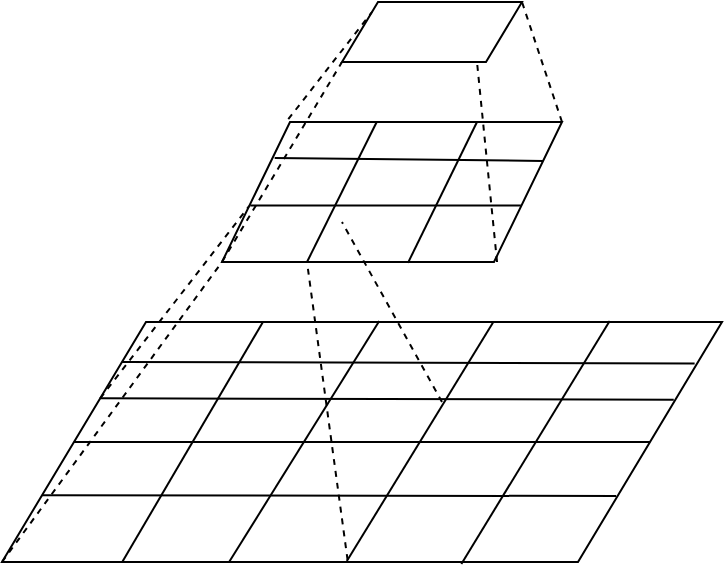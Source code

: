 <mxfile version="12.5.1" type="github">
  <diagram id="K4Y9c60m_IYphAShx8Kb" name="Page-1">
    <mxGraphModel dx="513" dy="390" grid="1" gridSize="10" guides="1" tooltips="1" connect="1" arrows="1" fold="1" page="1" pageScale="1" pageWidth="827" pageHeight="1169" math="0" shadow="0">
      <root>
        <mxCell id="0"/>
        <mxCell id="1" parent="0"/>
        <mxCell id="5LLZDGen6Ay4yeSeS8v1-1" value="" style="shape=parallelogram;perimeter=parallelogramPerimeter;whiteSpace=wrap;html=1;" vertex="1" parent="1">
          <mxGeometry x="110" y="320" width="360" height="120" as="geometry"/>
        </mxCell>
        <mxCell id="5LLZDGen6Ay4yeSeS8v1-6" value="" style="endArrow=none;html=1;exitX=0;exitY=0.25;exitDx=0;exitDy=0;entryX=0.933;entryY=0.324;entryDx=0;entryDy=0;entryPerimeter=0;" edge="1" parent="1" source="5LLZDGen6Ay4yeSeS8v1-1" target="5LLZDGen6Ay4yeSeS8v1-1">
          <mxGeometry width="50" height="50" relative="1" as="geometry">
            <mxPoint x="20" y="230" as="sourcePoint"/>
            <mxPoint x="310" y="96" as="targetPoint"/>
          </mxGeometry>
        </mxCell>
        <mxCell id="5LLZDGen6Ay4yeSeS8v1-9" value="" style="endArrow=none;html=1;entryX=0;entryY=0;entryDx=0;entryDy=0;exitX=0.962;exitY=0.173;exitDx=0;exitDy=0;exitPerimeter=0;" edge="1" parent="1" source="5LLZDGen6Ay4yeSeS8v1-1" target="5LLZDGen6Ay4yeSeS8v1-1">
          <mxGeometry width="50" height="50" relative="1" as="geometry">
            <mxPoint x="324" y="42" as="sourcePoint"/>
            <mxPoint x="60" y="190" as="targetPoint"/>
          </mxGeometry>
        </mxCell>
        <mxCell id="5LLZDGen6Ay4yeSeS8v1-10" value="" style="endArrow=none;html=1;entryX=0;entryY=0.5;entryDx=0;entryDy=0;exitX=1;exitY=0.5;exitDx=0;exitDy=0;" edge="1" parent="1" source="5LLZDGen6Ay4yeSeS8v1-1" target="5LLZDGen6Ay4yeSeS8v1-1">
          <mxGeometry width="50" height="50" relative="1" as="geometry">
            <mxPoint x="290" y="123" as="sourcePoint"/>
            <mxPoint x="62.02" y="51.99" as="targetPoint"/>
          </mxGeometry>
        </mxCell>
        <mxCell id="5LLZDGen6Ay4yeSeS8v1-11" value="" style="endArrow=none;html=1;entryX=0;entryY=0.75;entryDx=0;entryDy=0;exitX=0.853;exitY=0.725;exitDx=0;exitDy=0;exitPerimeter=0;" edge="1" parent="1" source="5LLZDGen6Ay4yeSeS8v1-1" target="5LLZDGen6Ay4yeSeS8v1-1">
          <mxGeometry width="50" height="50" relative="1" as="geometry">
            <mxPoint x="316" y="95" as="sourcePoint"/>
            <mxPoint x="44" y="95" as="targetPoint"/>
          </mxGeometry>
        </mxCell>
        <mxCell id="5LLZDGen6Ay4yeSeS8v1-12" value="" style="endArrow=none;html=1;entryX=0.362;entryY=0.002;entryDx=0;entryDy=0;entryPerimeter=0;exitX=0.167;exitY=1;exitDx=0;exitDy=0;exitPerimeter=0;" edge="1" parent="1" source="5LLZDGen6Ay4yeSeS8v1-1" target="5LLZDGen6Ay4yeSeS8v1-1">
          <mxGeometry width="50" height="50" relative="1" as="geometry">
            <mxPoint x="54" y="211" as="sourcePoint"/>
            <mxPoint x="270" y="230" as="targetPoint"/>
          </mxGeometry>
        </mxCell>
        <mxCell id="5LLZDGen6Ay4yeSeS8v1-14" value="" style="endArrow=none;html=1;exitX=0.315;exitY=1.002;exitDx=0;exitDy=0;exitPerimeter=0;entryX=0.524;entryY=-0.004;entryDx=0;entryDy=0;entryPerimeter=0;" edge="1" parent="1" source="5LLZDGen6Ay4yeSeS8v1-1" target="5LLZDGen6Ay4yeSeS8v1-1">
          <mxGeometry width="50" height="50" relative="1" as="geometry">
            <mxPoint x="136" y="200" as="sourcePoint"/>
            <mxPoint x="190" y="40" as="targetPoint"/>
          </mxGeometry>
        </mxCell>
        <mxCell id="5LLZDGen6Ay4yeSeS8v1-15" value="" style="endArrow=none;html=1;entryX=0.682;entryY=0.002;entryDx=0;entryDy=0;exitX=0.479;exitY=0.996;exitDx=0;exitDy=0;exitPerimeter=0;entryPerimeter=0;" edge="1" parent="1" source="5LLZDGen6Ay4yeSeS8v1-1" target="5LLZDGen6Ay4yeSeS8v1-1">
          <mxGeometry width="50" height="50" relative="1" as="geometry">
            <mxPoint x="203" y="213" as="sourcePoint"/>
            <mxPoint x="200.06" y="48.98" as="targetPoint"/>
          </mxGeometry>
        </mxCell>
        <mxCell id="5LLZDGen6Ay4yeSeS8v1-16" value="" style="endArrow=none;html=1;entryX=0.844;entryY=-0.004;entryDx=0;entryDy=0;exitX=0.638;exitY=1.008;exitDx=0;exitDy=0;exitPerimeter=0;entryPerimeter=0;" edge="1" parent="1" source="5LLZDGen6Ay4yeSeS8v1-1" target="5LLZDGen6Ay4yeSeS8v1-1">
          <mxGeometry width="50" height="50" relative="1" as="geometry">
            <mxPoint x="172.86" y="219.32" as="sourcePoint"/>
            <mxPoint x="279.96" y="51.02" as="targetPoint"/>
          </mxGeometry>
        </mxCell>
        <mxCell id="5LLZDGen6Ay4yeSeS8v1-17" value="" style="shape=parallelogram;perimeter=parallelogramPerimeter;whiteSpace=wrap;html=1;" vertex="1" parent="1">
          <mxGeometry x="220" y="220" width="170" height="70" as="geometry"/>
        </mxCell>
        <mxCell id="5LLZDGen6Ay4yeSeS8v1-18" value="" style="endArrow=none;html=1;entryX=0.25;entryY=1;entryDx=0;entryDy=0;exitX=0.455;exitY=0;exitDx=0;exitDy=0;exitPerimeter=0;" edge="1" parent="1" source="5LLZDGen6Ay4yeSeS8v1-17" target="5LLZDGen6Ay4yeSeS8v1-17">
          <mxGeometry width="50" height="50" relative="1" as="geometry">
            <mxPoint x="150" y="180" as="sourcePoint"/>
            <mxPoint x="240" y="130" as="targetPoint"/>
          </mxGeometry>
        </mxCell>
        <mxCell id="5LLZDGen6Ay4yeSeS8v1-19" value="" style="endArrow=none;html=1;entryX=0.547;entryY=1.006;entryDx=0;entryDy=0;entryPerimeter=0;exitX=0.75;exitY=0;exitDx=0;exitDy=0;" edge="1" parent="1" source="5LLZDGen6Ay4yeSeS8v1-17" target="5LLZDGen6Ay4yeSeS8v1-17">
          <mxGeometry width="50" height="50" relative="1" as="geometry">
            <mxPoint x="227.84" y="10.33" as="sourcePoint"/>
            <mxPoint x="190" y="120.0" as="targetPoint"/>
          </mxGeometry>
        </mxCell>
        <mxCell id="5LLZDGen6Ay4yeSeS8v1-20" value="" style="endArrow=none;html=1;entryX=1;entryY=0.25;entryDx=0;entryDy=0;exitX=0.155;exitY=0.258;exitDx=0;exitDy=0;exitPerimeter=0;" edge="1" parent="1" source="5LLZDGen6Ay4yeSeS8v1-17" target="5LLZDGen6Ay4yeSeS8v1-17">
          <mxGeometry width="50" height="50" relative="1" as="geometry">
            <mxPoint x="252" y="211" as="sourcePoint"/>
            <mxPoint x="200.34" y="130.66" as="targetPoint"/>
          </mxGeometry>
        </mxCell>
        <mxCell id="5LLZDGen6Ay4yeSeS8v1-21" value="" style="endArrow=none;html=1;exitX=0.083;exitY=0.597;exitDx=0;exitDy=0;exitPerimeter=0;entryX=0.879;entryY=0.597;entryDx=0;entryDy=0;entryPerimeter=0;" edge="1" parent="1" source="5LLZDGen6Ay4yeSeS8v1-17" target="5LLZDGen6Ay4yeSeS8v1-17">
          <mxGeometry width="50" height="50" relative="1" as="geometry">
            <mxPoint x="112.34" y="48.71" as="sourcePoint"/>
            <mxPoint x="261" y="78" as="targetPoint"/>
          </mxGeometry>
        </mxCell>
        <mxCell id="5LLZDGen6Ay4yeSeS8v1-22" value="" style="endArrow=none;dashed=1;html=1;entryX=0.08;entryY=0.6;entryDx=0;entryDy=0;entryPerimeter=0;exitX=0;exitY=0.25;exitDx=0;exitDy=0;" edge="1" parent="1" source="5LLZDGen6Ay4yeSeS8v1-1" target="5LLZDGen6Ay4yeSeS8v1-17">
          <mxGeometry width="50" height="50" relative="1" as="geometry">
            <mxPoint x="110" y="510" as="sourcePoint"/>
            <mxPoint x="160" y="460" as="targetPoint"/>
          </mxGeometry>
        </mxCell>
        <mxCell id="5LLZDGen6Ay4yeSeS8v1-23" value="" style="endArrow=none;dashed=1;html=1;entryX=0;entryY=1;entryDx=0;entryDy=0;exitX=0;exitY=1;exitDx=0;exitDy=0;" edge="1" parent="1" source="5LLZDGen6Ay4yeSeS8v1-1" target="5LLZDGen6Ay4yeSeS8v1-17">
          <mxGeometry width="50" height="50" relative="1" as="geometry">
            <mxPoint x="169.091" y="368.182" as="sourcePoint"/>
            <mxPoint x="243.6" y="272" as="targetPoint"/>
          </mxGeometry>
        </mxCell>
        <mxCell id="5LLZDGen6Ay4yeSeS8v1-24" value="" style="endArrow=none;dashed=1;html=1;entryX=0.25;entryY=1;entryDx=0;entryDy=0;exitX=0.48;exitY=0.992;exitDx=0;exitDy=0;exitPerimeter=0;" edge="1" parent="1" source="5LLZDGen6Ay4yeSeS8v1-1" target="5LLZDGen6Ay4yeSeS8v1-17">
          <mxGeometry width="50" height="50" relative="1" as="geometry">
            <mxPoint x="179.091" y="378.182" as="sourcePoint"/>
            <mxPoint x="253.6" y="282" as="targetPoint"/>
          </mxGeometry>
        </mxCell>
        <mxCell id="5LLZDGen6Ay4yeSeS8v1-25" value="" style="endArrow=none;dashed=1;html=1;" edge="1" parent="1">
          <mxGeometry width="50" height="50" relative="1" as="geometry">
            <mxPoint x="330" y="360" as="sourcePoint"/>
            <mxPoint x="280" y="270" as="targetPoint"/>
          </mxGeometry>
        </mxCell>
        <mxCell id="5LLZDGen6Ay4yeSeS8v1-26" value="" style="shape=parallelogram;perimeter=parallelogramPerimeter;whiteSpace=wrap;html=1;" vertex="1" parent="1">
          <mxGeometry x="280" y="160" width="90" height="30" as="geometry"/>
        </mxCell>
        <mxCell id="5LLZDGen6Ay4yeSeS8v1-27" value="" style="endArrow=none;dashed=1;html=1;entryX=0;entryY=1;entryDx=0;entryDy=0;" edge="1" parent="1" target="5LLZDGen6Ay4yeSeS8v1-26">
          <mxGeometry width="50" height="50" relative="1" as="geometry">
            <mxPoint x="220" y="290" as="sourcePoint"/>
            <mxPoint x="160" y="460" as="targetPoint"/>
          </mxGeometry>
        </mxCell>
        <mxCell id="5LLZDGen6Ay4yeSeS8v1-28" value="" style="endArrow=none;dashed=1;html=1;entryX=0.75;entryY=1;entryDx=0;entryDy=0;exitX=0.809;exitY=1;exitDx=0;exitDy=0;exitPerimeter=0;" edge="1" parent="1" source="5LLZDGen6Ay4yeSeS8v1-17" target="5LLZDGen6Ay4yeSeS8v1-26">
          <mxGeometry width="50" height="50" relative="1" as="geometry">
            <mxPoint x="358" y="280" as="sourcePoint"/>
            <mxPoint x="160" y="460" as="targetPoint"/>
          </mxGeometry>
        </mxCell>
        <mxCell id="5LLZDGen6Ay4yeSeS8v1-29" value="" style="endArrow=none;dashed=1;html=1;entryX=0;entryY=0;entryDx=0;entryDy=0;exitX=0.195;exitY=-0.02;exitDx=0;exitDy=0;exitPerimeter=0;" edge="1" parent="1" source="5LLZDGen6Ay4yeSeS8v1-17" target="5LLZDGen6Ay4yeSeS8v1-26">
          <mxGeometry width="50" height="50" relative="1" as="geometry">
            <mxPoint x="110" y="510" as="sourcePoint"/>
            <mxPoint x="160" y="460" as="targetPoint"/>
          </mxGeometry>
        </mxCell>
        <mxCell id="5LLZDGen6Ay4yeSeS8v1-30" value="" style="endArrow=none;dashed=1;html=1;entryX=1;entryY=0;entryDx=0;entryDy=0;exitX=1;exitY=0;exitDx=0;exitDy=0;" edge="1" parent="1" source="5LLZDGen6Ay4yeSeS8v1-17" target="5LLZDGen6Ay4yeSeS8v1-26">
          <mxGeometry width="50" height="50" relative="1" as="geometry">
            <mxPoint x="110" y="510" as="sourcePoint"/>
            <mxPoint x="160" y="460" as="targetPoint"/>
          </mxGeometry>
        </mxCell>
      </root>
    </mxGraphModel>
  </diagram>
</mxfile>
